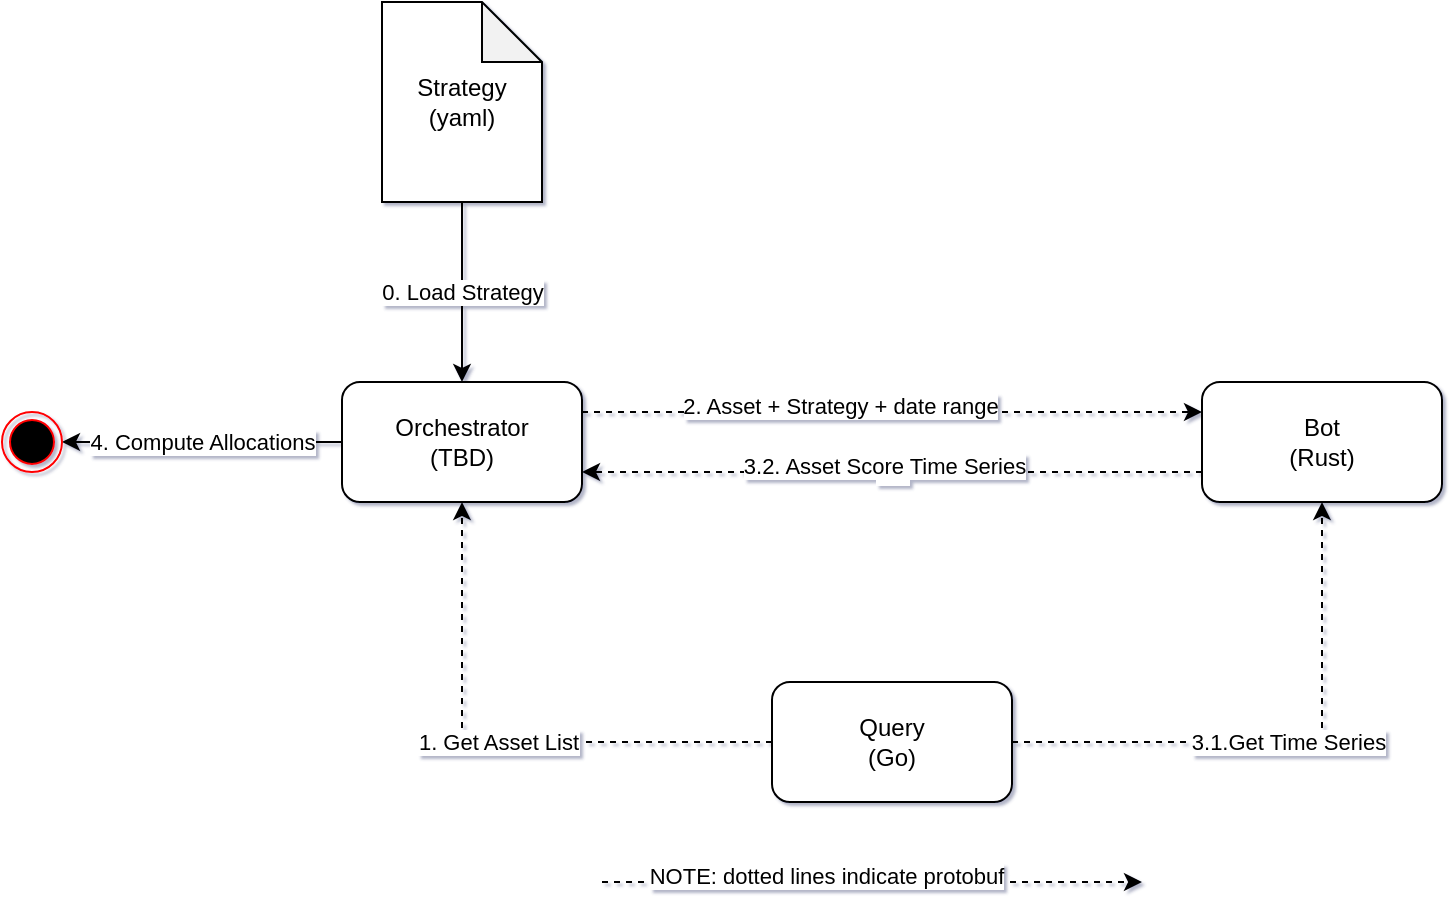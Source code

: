 <mxfile version="14.8.4" type="github">
  <diagram id="l7eMdEcdDhiYAZ-wya6S" name="Page-1">
    <mxGraphModel dx="1536" dy="859" grid="1" gridSize="10" guides="1" tooltips="1" connect="1" arrows="1" fold="1" page="1" pageScale="1" pageWidth="850" pageHeight="1100" background="none" math="0" shadow="1">
      <root>
        <mxCell id="0" />
        <mxCell id="1" parent="0" />
        <mxCell id="n7WGmfT8SWw6gWjd-S3r-5" style="edgeStyle=orthogonalEdgeStyle;rounded=0;orthogonalLoop=1;jettySize=auto;html=1;exitX=1;exitY=0.25;exitDx=0;exitDy=0;entryX=0;entryY=0.25;entryDx=0;entryDy=0;dashed=1;" parent="1" source="n7WGmfT8SWw6gWjd-S3r-1" target="n7WGmfT8SWw6gWjd-S3r-2" edge="1">
          <mxGeometry relative="1" as="geometry" />
        </mxCell>
        <mxCell id="n7WGmfT8SWw6gWjd-S3r-11" value="2. Asset + Strategy + date range" style="edgeLabel;html=1;align=center;verticalAlign=middle;resizable=0;points=[];" parent="n7WGmfT8SWw6gWjd-S3r-5" vertex="1" connectable="0">
          <mxGeometry x="-0.662" y="3" relative="1" as="geometry">
            <mxPoint x="76" as="offset" />
          </mxGeometry>
        </mxCell>
        <mxCell id="UzzItlznHAZa9cB6NI1Q-1" value="4. Compute Allocations" style="edgeStyle=orthogonalEdgeStyle;rounded=0;orthogonalLoop=1;jettySize=auto;html=1;entryX=1;entryY=0.5;entryDx=0;entryDy=0;" edge="1" parent="1" source="n7WGmfT8SWw6gWjd-S3r-1" target="UzzItlznHAZa9cB6NI1Q-3">
          <mxGeometry relative="1" as="geometry">
            <mxPoint x="160" y="390" as="targetPoint" />
          </mxGeometry>
        </mxCell>
        <mxCell id="n7WGmfT8SWw6gWjd-S3r-1" value="Orchestrator&lt;br&gt;(TBD)" style="rounded=1;whiteSpace=wrap;html=1;" parent="1" vertex="1">
          <mxGeometry x="280" y="360" width="120" height="60" as="geometry" />
        </mxCell>
        <mxCell id="n7WGmfT8SWw6gWjd-S3r-6" value="dds" style="edgeStyle=orthogonalEdgeStyle;rounded=0;orthogonalLoop=1;jettySize=auto;html=1;exitX=0;exitY=0.75;exitDx=0;exitDy=0;entryX=1;entryY=0.75;entryDx=0;entryDy=0;dashed=1;" parent="1" source="n7WGmfT8SWw6gWjd-S3r-2" target="n7WGmfT8SWw6gWjd-S3r-1" edge="1">
          <mxGeometry relative="1" as="geometry" />
        </mxCell>
        <mxCell id="n7WGmfT8SWw6gWjd-S3r-10" value="3.2. Asset Score Time Series" style="edgeLabel;html=1;align=center;verticalAlign=middle;resizable=0;points=[];" parent="n7WGmfT8SWw6gWjd-S3r-6" vertex="1" connectable="0">
          <mxGeometry x="-0.225" y="-3" relative="1" as="geometry">
            <mxPoint x="-39" as="offset" />
          </mxGeometry>
        </mxCell>
        <mxCell id="n7WGmfT8SWw6gWjd-S3r-15" value="3.1.Get Time Series" style="edgeStyle=orthogonalEdgeStyle;rounded=0;orthogonalLoop=1;jettySize=auto;html=1;entryX=0.5;entryY=1;entryDx=0;entryDy=0;exitX=1;exitY=0.5;exitDx=0;exitDy=0;dashed=1;" parent="1" source="n7WGmfT8SWw6gWjd-S3r-3" target="n7WGmfT8SWw6gWjd-S3r-2" edge="1">
          <mxGeometry relative="1" as="geometry">
            <mxPoint x="640" y="520" as="targetPoint" />
            <mxPoint x="850" y="525" as="sourcePoint" />
          </mxGeometry>
        </mxCell>
        <mxCell id="n7WGmfT8SWw6gWjd-S3r-2" value="Bot&lt;br&gt;(Rust)" style="rounded=1;whiteSpace=wrap;html=1;" parent="1" vertex="1">
          <mxGeometry x="710" y="360" width="120" height="60" as="geometry" />
        </mxCell>
        <mxCell id="n7WGmfT8SWw6gWjd-S3r-14" value="1. Get Asset List" style="edgeStyle=orthogonalEdgeStyle;rounded=0;orthogonalLoop=1;jettySize=auto;html=1;exitX=0;exitY=0.5;exitDx=0;exitDy=0;entryX=0.5;entryY=1;entryDx=0;entryDy=0;dashed=1;" parent="1" source="n7WGmfT8SWw6gWjd-S3r-3" target="n7WGmfT8SWw6gWjd-S3r-1" edge="1">
          <mxGeometry relative="1" as="geometry" />
        </mxCell>
        <mxCell id="n7WGmfT8SWw6gWjd-S3r-3" value="Query&lt;br&gt;(Go)" style="rounded=1;whiteSpace=wrap;html=1;" parent="1" vertex="1">
          <mxGeometry x="495" y="510" width="120" height="60" as="geometry" />
        </mxCell>
        <mxCell id="n7WGmfT8SWw6gWjd-S3r-18" value="0. Load Strategy" style="edgeStyle=orthogonalEdgeStyle;rounded=0;orthogonalLoop=1;jettySize=auto;html=1;exitX=0.5;exitY=1;exitDx=0;exitDy=0;exitPerimeter=0;entryX=0.5;entryY=0;entryDx=0;entryDy=0;" parent="1" source="n7WGmfT8SWw6gWjd-S3r-17" target="n7WGmfT8SWw6gWjd-S3r-1" edge="1">
          <mxGeometry relative="1" as="geometry" />
        </mxCell>
        <mxCell id="n7WGmfT8SWw6gWjd-S3r-17" value="Strategy&lt;br&gt;(yaml)" style="shape=note;whiteSpace=wrap;html=1;backgroundOutline=1;darkOpacity=0.05;" parent="1" vertex="1">
          <mxGeometry x="300" y="170" width="80" height="100" as="geometry" />
        </mxCell>
        <mxCell id="UzzItlznHAZa9cB6NI1Q-3" value="" style="ellipse;html=1;shape=endState;fillColor=#000000;strokeColor=#ff0000;" vertex="1" parent="1">
          <mxGeometry x="110" y="375" width="30" height="30" as="geometry" />
        </mxCell>
        <mxCell id="UzzItlznHAZa9cB6NI1Q-5" style="edgeStyle=orthogonalEdgeStyle;rounded=0;orthogonalLoop=1;jettySize=auto;html=1;dashed=1;" edge="1" parent="1">
          <mxGeometry relative="1" as="geometry">
            <mxPoint x="410" y="610" as="sourcePoint" />
            <mxPoint x="680" y="610" as="targetPoint" />
          </mxGeometry>
        </mxCell>
        <mxCell id="UzzItlznHAZa9cB6NI1Q-6" value="NOTE: dotted lines indicate protobuf" style="edgeLabel;html=1;align=center;verticalAlign=middle;resizable=0;points=[];" vertex="1" connectable="0" parent="UzzItlznHAZa9cB6NI1Q-5">
          <mxGeometry x="-0.662" y="3" relative="1" as="geometry">
            <mxPoint x="66" as="offset" />
          </mxGeometry>
        </mxCell>
      </root>
    </mxGraphModel>
  </diagram>
</mxfile>
